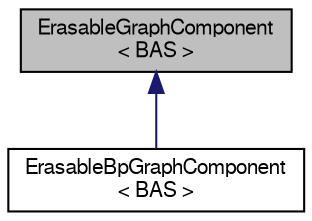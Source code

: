 digraph "ErasableGraphComponent&lt; BAS &gt;"
{
 // LATEX_PDF_SIZE
  edge [fontname="FreeSans",fontsize="10",labelfontname="FreeSans",labelfontsize="10"];
  node [fontname="FreeSans",fontsize="10",shape=record];
  Node0 [label="ErasableGraphComponent\l\< BAS \>",height=0.2,width=0.4,color="black", fillcolor="grey75", style="filled", fontcolor="black",tooltip="Skeleton class for erasable undirected graphs."];
  Node0 -> Node1 [dir="back",color="midnightblue",fontsize="10",style="solid",fontname="FreeSans"];
  Node1 [label="ErasableBpGraphComponent\l\< BAS \>",height=0.2,width=0.4,color="black", fillcolor="white", style="filled",URL="$a05249.html",tooltip="Skeleton class for erasable undirected graphs."];
}
